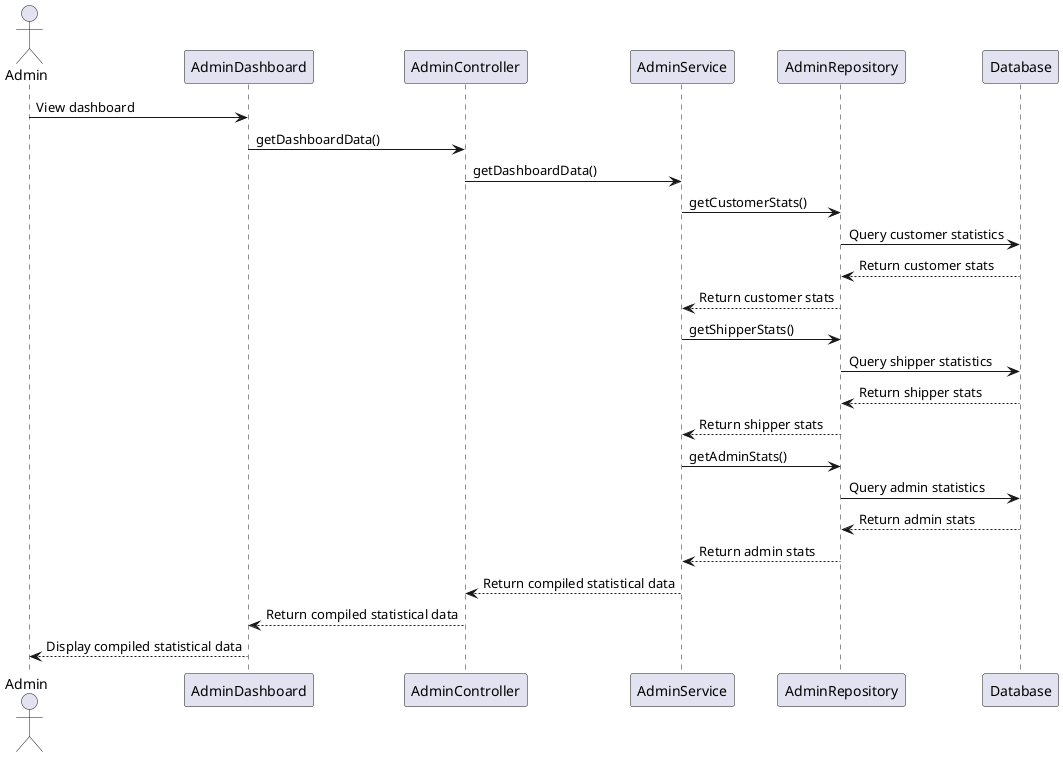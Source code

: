@startuml
actor Admin

Admin -> AdminDashboard: View dashboard
AdminDashboard -> AdminController: getDashboardData()
AdminController -> AdminService: getDashboardData()

AdminService -> AdminRepository: getCustomerStats()
AdminRepository -> Database: Query customer statistics
Database --> AdminRepository: Return customer stats
AdminRepository --> AdminService: Return customer stats

AdminService -> AdminRepository: getShipperStats()
AdminRepository -> Database: Query shipper statistics
Database --> AdminRepository: Return shipper stats
AdminRepository --> AdminService: Return shipper stats

AdminService -> AdminRepository: getAdminStats()
AdminRepository -> Database: Query admin statistics
Database --> AdminRepository: Return admin stats
AdminRepository --> AdminService: Return admin stats

AdminService --> AdminController: Return compiled statistical data
AdminController --> AdminDashboard: Return compiled statistical data
AdminDashboard --> Admin: Display compiled statistical data
@enduml
